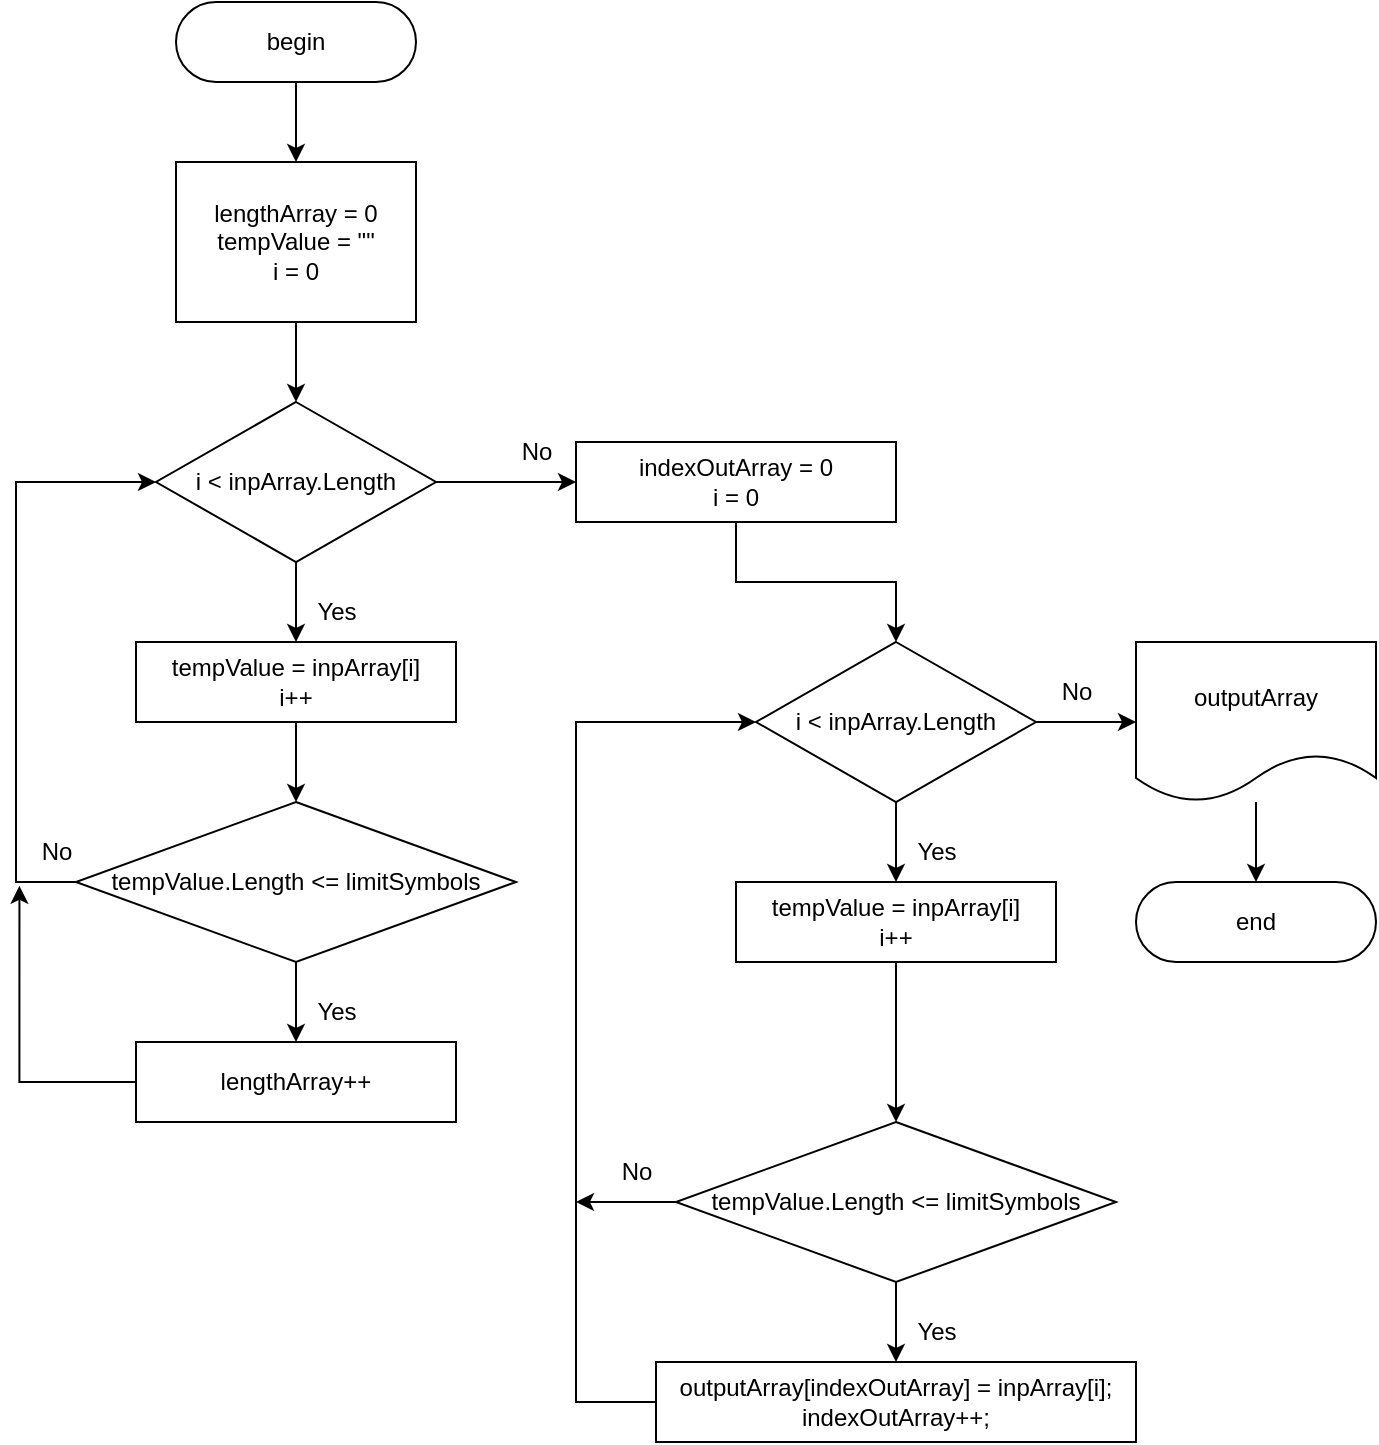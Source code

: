 <mxfile version="20.7.4" type="device"><diagram id="speFopn87fmgW8zS_ARI" name="Страница 1"><mxGraphModel dx="1259" dy="686" grid="1" gridSize="10" guides="1" tooltips="1" connect="1" arrows="1" fold="1" page="1" pageScale="1" pageWidth="827" pageHeight="1169" math="0" shadow="0"><root><mxCell id="0"/><mxCell id="1" parent="0"/><mxCell id="cnLtD0_usQsupRkC8tYa-4" value="" style="edgeStyle=orthogonalEdgeStyle;rounded=0;orthogonalLoop=1;jettySize=auto;html=1;" edge="1" parent="1" source="cnLtD0_usQsupRkC8tYa-2" target="cnLtD0_usQsupRkC8tYa-3"><mxGeometry relative="1" as="geometry"/></mxCell><mxCell id="cnLtD0_usQsupRkC8tYa-2" value="begin" style="rounded=1;whiteSpace=wrap;html=1;arcSize=50;" vertex="1" parent="1"><mxGeometry x="120" y="40" width="120" height="40" as="geometry"/></mxCell><mxCell id="cnLtD0_usQsupRkC8tYa-6" value="" style="edgeStyle=orthogonalEdgeStyle;rounded=0;orthogonalLoop=1;jettySize=auto;html=1;" edge="1" parent="1" source="cnLtD0_usQsupRkC8tYa-3" target="cnLtD0_usQsupRkC8tYa-5"><mxGeometry relative="1" as="geometry"/></mxCell><mxCell id="cnLtD0_usQsupRkC8tYa-3" value="lengthArray = 0&lt;br&gt;tempValue = &quot;&quot;&lt;br&gt;i = 0" style="rounded=0;whiteSpace=wrap;html=1;" vertex="1" parent="1"><mxGeometry x="120" y="120" width="120" height="80" as="geometry"/></mxCell><mxCell id="cnLtD0_usQsupRkC8tYa-8" value="" style="edgeStyle=orthogonalEdgeStyle;rounded=0;orthogonalLoop=1;jettySize=auto;html=1;" edge="1" parent="1" source="cnLtD0_usQsupRkC8tYa-5" target="cnLtD0_usQsupRkC8tYa-7"><mxGeometry relative="1" as="geometry"/></mxCell><mxCell id="cnLtD0_usQsupRkC8tYa-19" value="" style="edgeStyle=orthogonalEdgeStyle;rounded=0;orthogonalLoop=1;jettySize=auto;html=1;" edge="1" parent="1" source="cnLtD0_usQsupRkC8tYa-5" target="cnLtD0_usQsupRkC8tYa-18"><mxGeometry relative="1" as="geometry"/></mxCell><mxCell id="cnLtD0_usQsupRkC8tYa-5" value="i &amp;lt;&amp;nbsp;inpArray.Length" style="rhombus;whiteSpace=wrap;html=1;" vertex="1" parent="1"><mxGeometry x="110" y="240" width="140" height="80" as="geometry"/></mxCell><mxCell id="cnLtD0_usQsupRkC8tYa-11" value="" style="edgeStyle=orthogonalEdgeStyle;rounded=0;orthogonalLoop=1;jettySize=auto;html=1;" edge="1" parent="1" source="cnLtD0_usQsupRkC8tYa-7" target="cnLtD0_usQsupRkC8tYa-10"><mxGeometry relative="1" as="geometry"/></mxCell><mxCell id="cnLtD0_usQsupRkC8tYa-7" value="tempValue = inpArray[i]&lt;br&gt;i++" style="rounded=0;whiteSpace=wrap;html=1;" vertex="1" parent="1"><mxGeometry x="100" y="360" width="160" height="40" as="geometry"/></mxCell><mxCell id="cnLtD0_usQsupRkC8tYa-9" value="Yes" style="text;html=1;align=center;verticalAlign=middle;resizable=0;points=[];autosize=1;strokeColor=none;fillColor=none;" vertex="1" parent="1"><mxGeometry x="180" y="330" width="40" height="30" as="geometry"/></mxCell><mxCell id="cnLtD0_usQsupRkC8tYa-15" value="" style="edgeStyle=orthogonalEdgeStyle;rounded=0;orthogonalLoop=1;jettySize=auto;html=1;" edge="1" parent="1" source="cnLtD0_usQsupRkC8tYa-10" target="cnLtD0_usQsupRkC8tYa-14"><mxGeometry relative="1" as="geometry"/></mxCell><mxCell id="cnLtD0_usQsupRkC8tYa-22" style="edgeStyle=orthogonalEdgeStyle;rounded=0;orthogonalLoop=1;jettySize=auto;html=1;entryX=0;entryY=0.5;entryDx=0;entryDy=0;" edge="1" parent="1" source="cnLtD0_usQsupRkC8tYa-10" target="cnLtD0_usQsupRkC8tYa-5"><mxGeometry relative="1" as="geometry"><mxPoint x="40" y="280" as="targetPoint"/><Array as="points"><mxPoint x="40" y="480"/><mxPoint x="40" y="280"/></Array></mxGeometry></mxCell><mxCell id="cnLtD0_usQsupRkC8tYa-10" value="tempValue.Length &amp;lt;= limitSymbols" style="rhombus;whiteSpace=wrap;html=1;" vertex="1" parent="1"><mxGeometry x="70" y="440" width="220" height="80" as="geometry"/></mxCell><mxCell id="cnLtD0_usQsupRkC8tYa-24" style="edgeStyle=orthogonalEdgeStyle;rounded=0;orthogonalLoop=1;jettySize=auto;html=1;entryX=0.043;entryY=1.064;entryDx=0;entryDy=0;entryPerimeter=0;" edge="1" parent="1" source="cnLtD0_usQsupRkC8tYa-14" target="cnLtD0_usQsupRkC8tYa-23"><mxGeometry relative="1" as="geometry"/></mxCell><mxCell id="cnLtD0_usQsupRkC8tYa-14" value="lengthArray++" style="rounded=0;whiteSpace=wrap;html=1;" vertex="1" parent="1"><mxGeometry x="100" y="560" width="160" height="40" as="geometry"/></mxCell><mxCell id="cnLtD0_usQsupRkC8tYa-16" value="Yes" style="text;html=1;align=center;verticalAlign=middle;resizable=0;points=[];autosize=1;strokeColor=none;fillColor=none;" vertex="1" parent="1"><mxGeometry x="180" y="530" width="40" height="30" as="geometry"/></mxCell><mxCell id="cnLtD0_usQsupRkC8tYa-26" value="" style="edgeStyle=orthogonalEdgeStyle;rounded=0;orthogonalLoop=1;jettySize=auto;html=1;" edge="1" parent="1" source="cnLtD0_usQsupRkC8tYa-18" target="cnLtD0_usQsupRkC8tYa-25"><mxGeometry relative="1" as="geometry"/></mxCell><mxCell id="cnLtD0_usQsupRkC8tYa-18" value="indexOutArray = 0&lt;br&gt;i = 0" style="rounded=0;whiteSpace=wrap;html=1;" vertex="1" parent="1"><mxGeometry x="320" y="260" width="160" height="40" as="geometry"/></mxCell><mxCell id="cnLtD0_usQsupRkC8tYa-20" value="No" style="text;html=1;align=center;verticalAlign=middle;resizable=0;points=[];autosize=1;strokeColor=none;fillColor=none;" vertex="1" parent="1"><mxGeometry x="280" y="250" width="40" height="30" as="geometry"/></mxCell><mxCell id="cnLtD0_usQsupRkC8tYa-23" value="No" style="text;html=1;align=center;verticalAlign=middle;resizable=0;points=[];autosize=1;strokeColor=none;fillColor=none;" vertex="1" parent="1"><mxGeometry x="40" y="450" width="40" height="30" as="geometry"/></mxCell><mxCell id="cnLtD0_usQsupRkC8tYa-28" value="" style="edgeStyle=orthogonalEdgeStyle;rounded=0;orthogonalLoop=1;jettySize=auto;html=1;" edge="1" parent="1" source="cnLtD0_usQsupRkC8tYa-25" target="cnLtD0_usQsupRkC8tYa-27"><mxGeometry relative="1" as="geometry"/></mxCell><mxCell id="cnLtD0_usQsupRkC8tYa-39" value="" style="edgeStyle=orthogonalEdgeStyle;rounded=0;orthogonalLoop=1;jettySize=auto;html=1;" edge="1" parent="1" source="cnLtD0_usQsupRkC8tYa-25" target="cnLtD0_usQsupRkC8tYa-38"><mxGeometry relative="1" as="geometry"/></mxCell><mxCell id="cnLtD0_usQsupRkC8tYa-25" value="i &amp;lt;&amp;nbsp;inpArray.Length" style="rhombus;whiteSpace=wrap;html=1;" vertex="1" parent="1"><mxGeometry x="410" y="360" width="140" height="80" as="geometry"/></mxCell><mxCell id="cnLtD0_usQsupRkC8tYa-31" value="" style="edgeStyle=orthogonalEdgeStyle;rounded=0;orthogonalLoop=1;jettySize=auto;html=1;" edge="1" parent="1" source="cnLtD0_usQsupRkC8tYa-27" target="cnLtD0_usQsupRkC8tYa-30"><mxGeometry relative="1" as="geometry"/></mxCell><mxCell id="cnLtD0_usQsupRkC8tYa-27" value="tempValue = inpArray[i]&lt;br&gt;i++" style="rounded=0;whiteSpace=wrap;html=1;" vertex="1" parent="1"><mxGeometry x="400" y="480" width="160" height="40" as="geometry"/></mxCell><mxCell id="cnLtD0_usQsupRkC8tYa-29" value="Yes" style="text;html=1;align=center;verticalAlign=middle;resizable=0;points=[];autosize=1;strokeColor=none;fillColor=none;" vertex="1" parent="1"><mxGeometry x="480" y="450" width="40" height="30" as="geometry"/></mxCell><mxCell id="cnLtD0_usQsupRkC8tYa-33" value="" style="edgeStyle=orthogonalEdgeStyle;rounded=0;orthogonalLoop=1;jettySize=auto;html=1;" edge="1" parent="1" source="cnLtD0_usQsupRkC8tYa-30" target="cnLtD0_usQsupRkC8tYa-32"><mxGeometry relative="1" as="geometry"/></mxCell><mxCell id="cnLtD0_usQsupRkC8tYa-36" style="edgeStyle=orthogonalEdgeStyle;rounded=0;orthogonalLoop=1;jettySize=auto;html=1;exitX=0;exitY=0.5;exitDx=0;exitDy=0;" edge="1" parent="1" source="cnLtD0_usQsupRkC8tYa-30"><mxGeometry relative="1" as="geometry"><mxPoint x="320" y="640" as="targetPoint"/></mxGeometry></mxCell><mxCell id="cnLtD0_usQsupRkC8tYa-30" value="tempValue.Length &amp;lt;= limitSymbols" style="rhombus;whiteSpace=wrap;html=1;" vertex="1" parent="1"><mxGeometry x="370" y="600" width="220" height="80" as="geometry"/></mxCell><mxCell id="cnLtD0_usQsupRkC8tYa-35" style="edgeStyle=orthogonalEdgeStyle;rounded=0;orthogonalLoop=1;jettySize=auto;html=1;entryX=0;entryY=0.5;entryDx=0;entryDy=0;" edge="1" parent="1" source="cnLtD0_usQsupRkC8tYa-32" target="cnLtD0_usQsupRkC8tYa-25"><mxGeometry relative="1" as="geometry"><Array as="points"><mxPoint x="320" y="740"/><mxPoint x="320" y="400"/></Array></mxGeometry></mxCell><mxCell id="cnLtD0_usQsupRkC8tYa-32" value="&lt;div&gt;outputArray[indexOutArray] = inpArray[i];&lt;/div&gt;&lt;div&gt;&lt;span style=&quot;&quot;&gt;&#9;&#9;&#9;&lt;/span&gt;indexOutArray++;&lt;/div&gt;" style="rounded=0;whiteSpace=wrap;html=1;" vertex="1" parent="1"><mxGeometry x="360" y="720" width="240" height="40" as="geometry"/></mxCell><mxCell id="cnLtD0_usQsupRkC8tYa-34" value="Yes" style="text;html=1;align=center;verticalAlign=middle;resizable=0;points=[];autosize=1;strokeColor=none;fillColor=none;" vertex="1" parent="1"><mxGeometry x="480" y="690" width="40" height="30" as="geometry"/></mxCell><mxCell id="cnLtD0_usQsupRkC8tYa-37" value="No" style="text;html=1;align=center;verticalAlign=middle;resizable=0;points=[];autosize=1;strokeColor=none;fillColor=none;" vertex="1" parent="1"><mxGeometry x="330" y="610" width="40" height="30" as="geometry"/></mxCell><mxCell id="cnLtD0_usQsupRkC8tYa-42" value="" style="edgeStyle=orthogonalEdgeStyle;rounded=0;orthogonalLoop=1;jettySize=auto;html=1;" edge="1" parent="1" source="cnLtD0_usQsupRkC8tYa-38" target="cnLtD0_usQsupRkC8tYa-41"><mxGeometry relative="1" as="geometry"/></mxCell><mxCell id="cnLtD0_usQsupRkC8tYa-38" value="outputArray" style="shape=document;whiteSpace=wrap;html=1;boundedLbl=1;" vertex="1" parent="1"><mxGeometry x="600" y="360" width="120" height="80" as="geometry"/></mxCell><mxCell id="cnLtD0_usQsupRkC8tYa-40" value="No" style="text;html=1;align=center;verticalAlign=middle;resizable=0;points=[];autosize=1;strokeColor=none;fillColor=none;" vertex="1" parent="1"><mxGeometry x="550" y="370" width="40" height="30" as="geometry"/></mxCell><mxCell id="cnLtD0_usQsupRkC8tYa-41" value="end" style="rounded=1;whiteSpace=wrap;html=1;arcSize=50;" vertex="1" parent="1"><mxGeometry x="600" y="480" width="120" height="40" as="geometry"/></mxCell></root></mxGraphModel></diagram></mxfile>